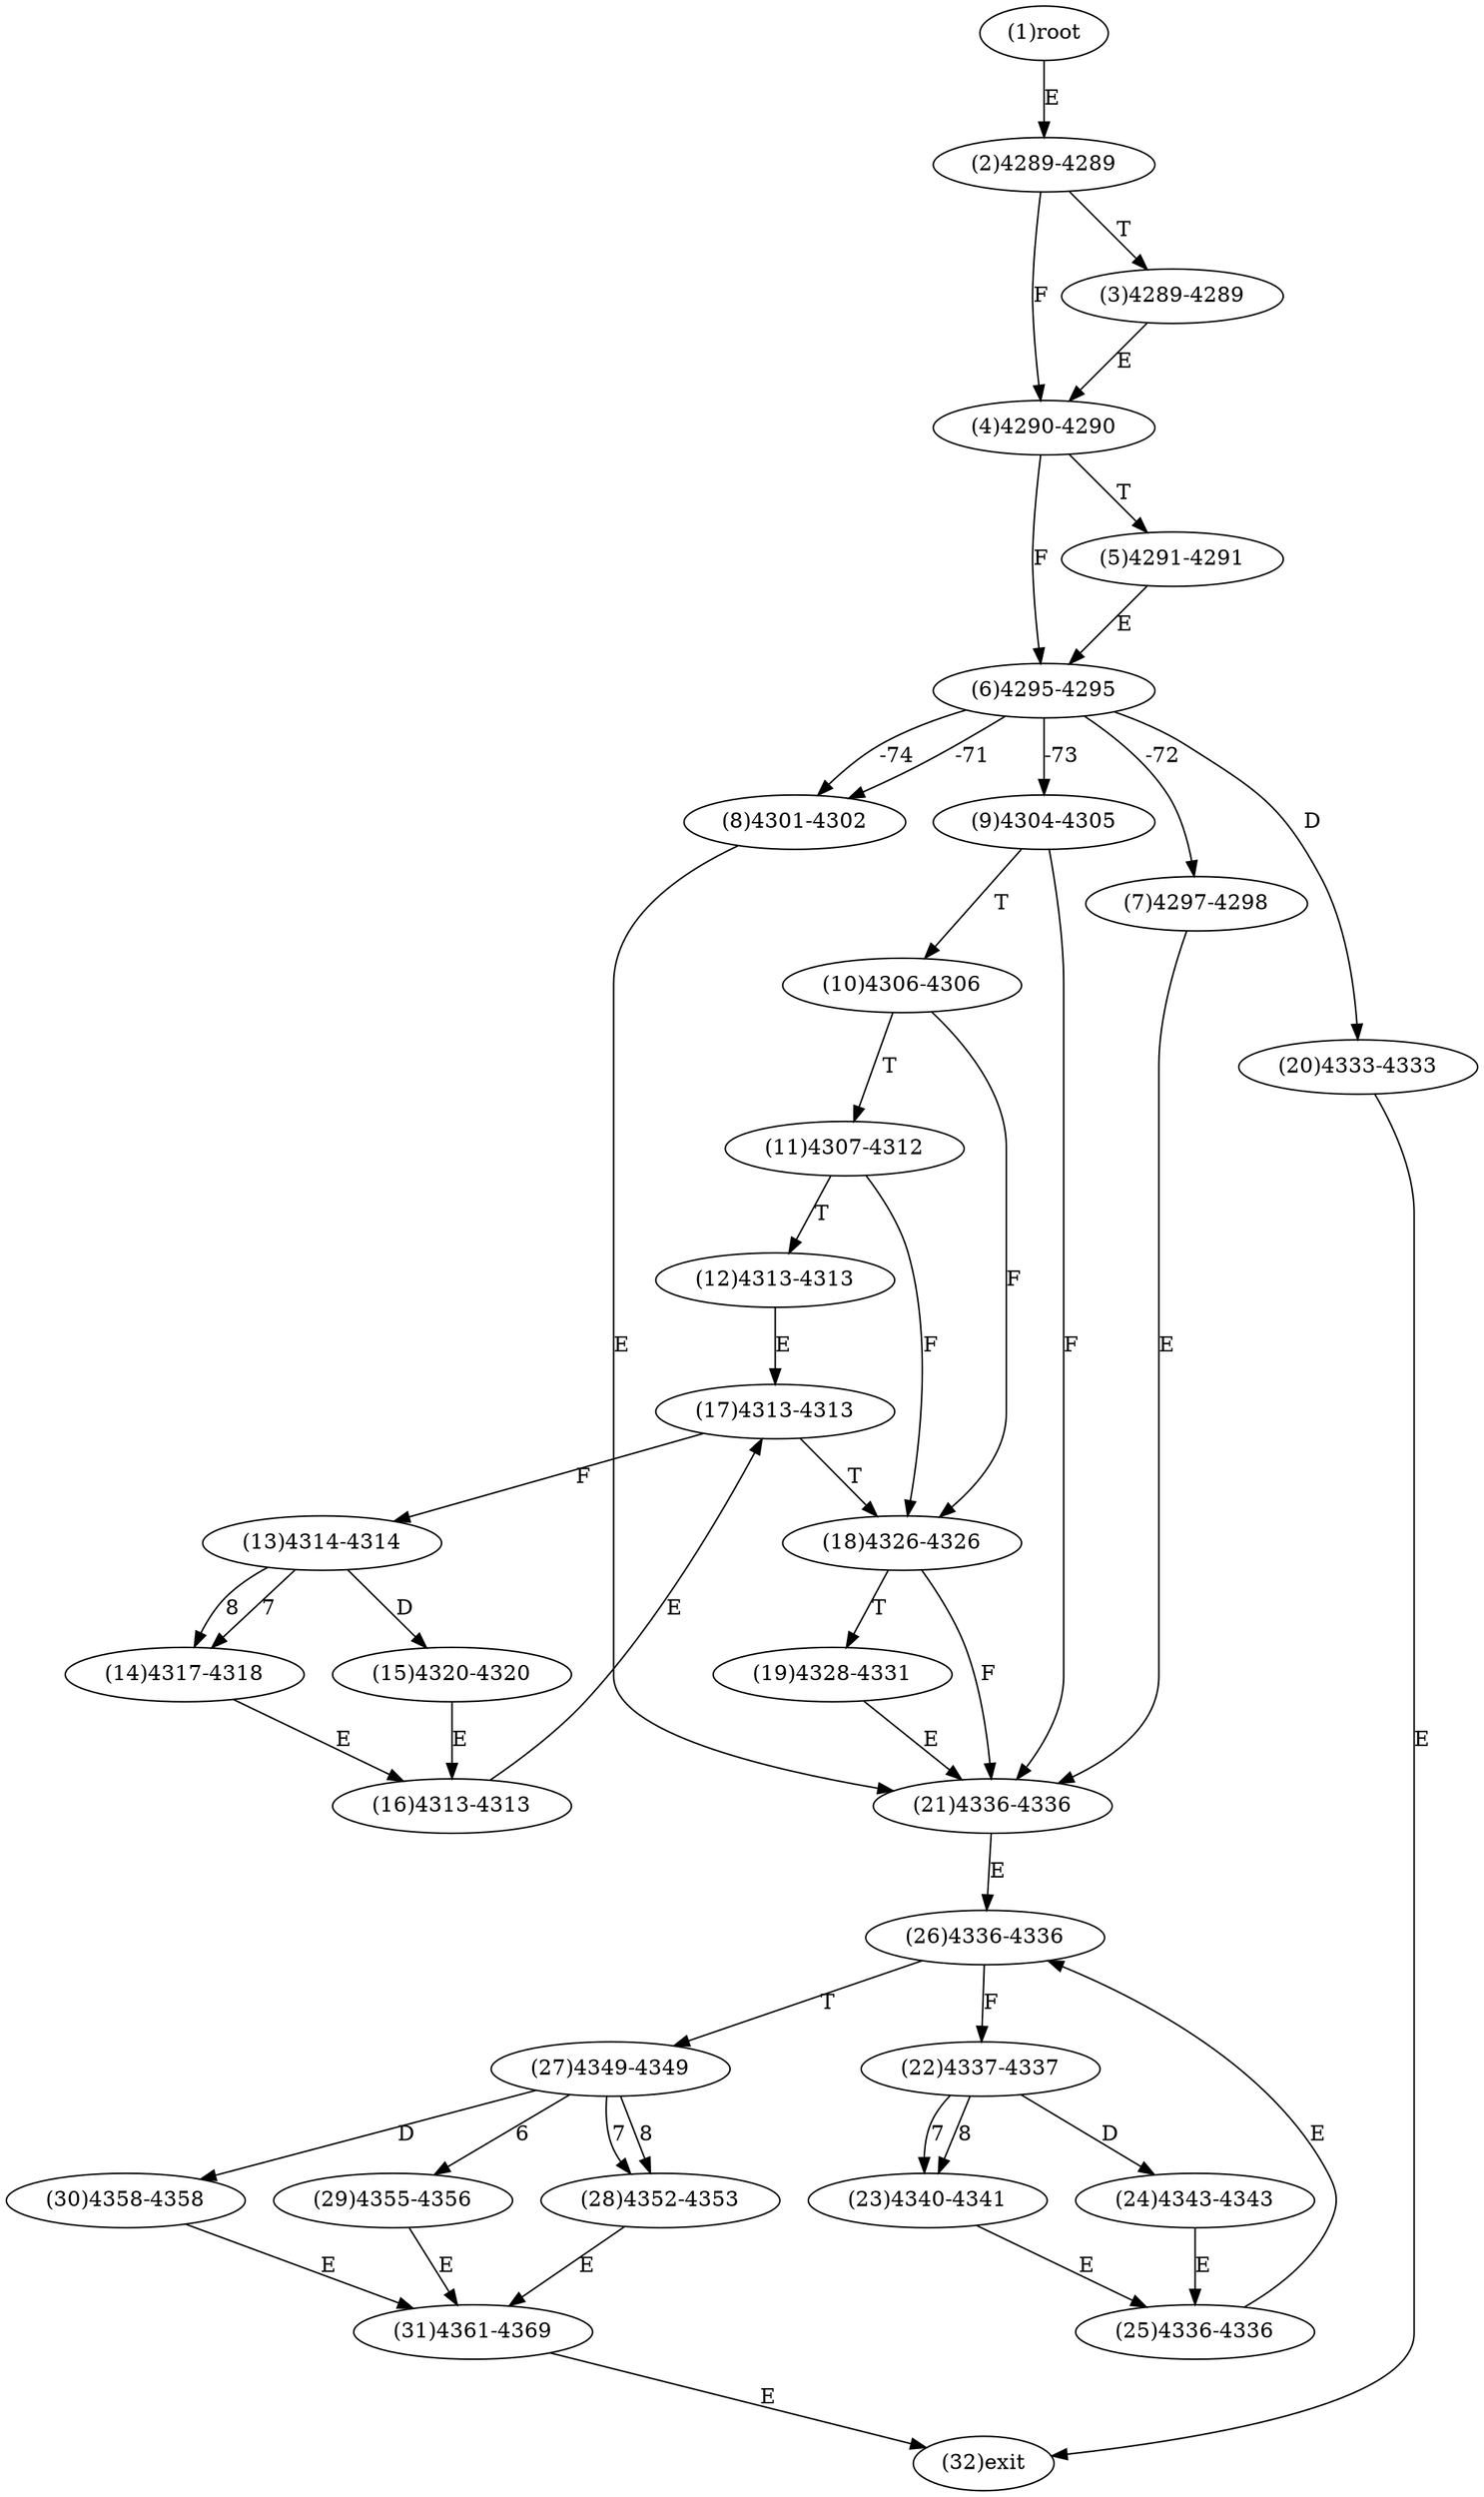 digraph "" { 
1[ label="(1)root"];
2[ label="(2)4289-4289"];
3[ label="(3)4289-4289"];
4[ label="(4)4290-4290"];
5[ label="(5)4291-4291"];
6[ label="(6)4295-4295"];
7[ label="(7)4297-4298"];
8[ label="(8)4301-4302"];
9[ label="(9)4304-4305"];
10[ label="(10)4306-4306"];
11[ label="(11)4307-4312"];
12[ label="(12)4313-4313"];
13[ label="(13)4314-4314"];
14[ label="(14)4317-4318"];
15[ label="(15)4320-4320"];
17[ label="(17)4313-4313"];
16[ label="(16)4313-4313"];
19[ label="(19)4328-4331"];
18[ label="(18)4326-4326"];
21[ label="(21)4336-4336"];
20[ label="(20)4333-4333"];
23[ label="(23)4340-4341"];
22[ label="(22)4337-4337"];
25[ label="(25)4336-4336"];
24[ label="(24)4343-4343"];
27[ label="(27)4349-4349"];
26[ label="(26)4336-4336"];
29[ label="(29)4355-4356"];
28[ label="(28)4352-4353"];
31[ label="(31)4361-4369"];
30[ label="(30)4358-4358"];
32[ label="(32)exit"];
1->2[ label="E"];
2->4[ label="F"];
2->3[ label="T"];
3->4[ label="E"];
4->6[ label="F"];
4->5[ label="T"];
5->6[ label="E"];
6->8[ label="-74"];
6->9[ label="-73"];
6->7[ label="-72"];
6->8[ label="-71"];
6->20[ label="D"];
7->21[ label="E"];
8->21[ label="E"];
9->21[ label="F"];
9->10[ label="T"];
10->18[ label="F"];
10->11[ label="T"];
11->18[ label="F"];
11->12[ label="T"];
12->17[ label="E"];
13->14[ label="7"];
13->14[ label="8"];
13->15[ label="D"];
14->16[ label="E"];
15->16[ label="E"];
16->17[ label="E"];
17->13[ label="F"];
17->18[ label="T"];
18->21[ label="F"];
18->19[ label="T"];
19->21[ label="E"];
20->32[ label="E"];
21->26[ label="E"];
22->23[ label="7"];
22->23[ label="8"];
22->24[ label="D"];
23->25[ label="E"];
24->25[ label="E"];
25->26[ label="E"];
26->22[ label="F"];
26->27[ label="T"];
27->29[ label="6"];
27->28[ label="7"];
27->28[ label="8"];
27->30[ label="D"];
28->31[ label="E"];
29->31[ label="E"];
30->31[ label="E"];
31->32[ label="E"];
}